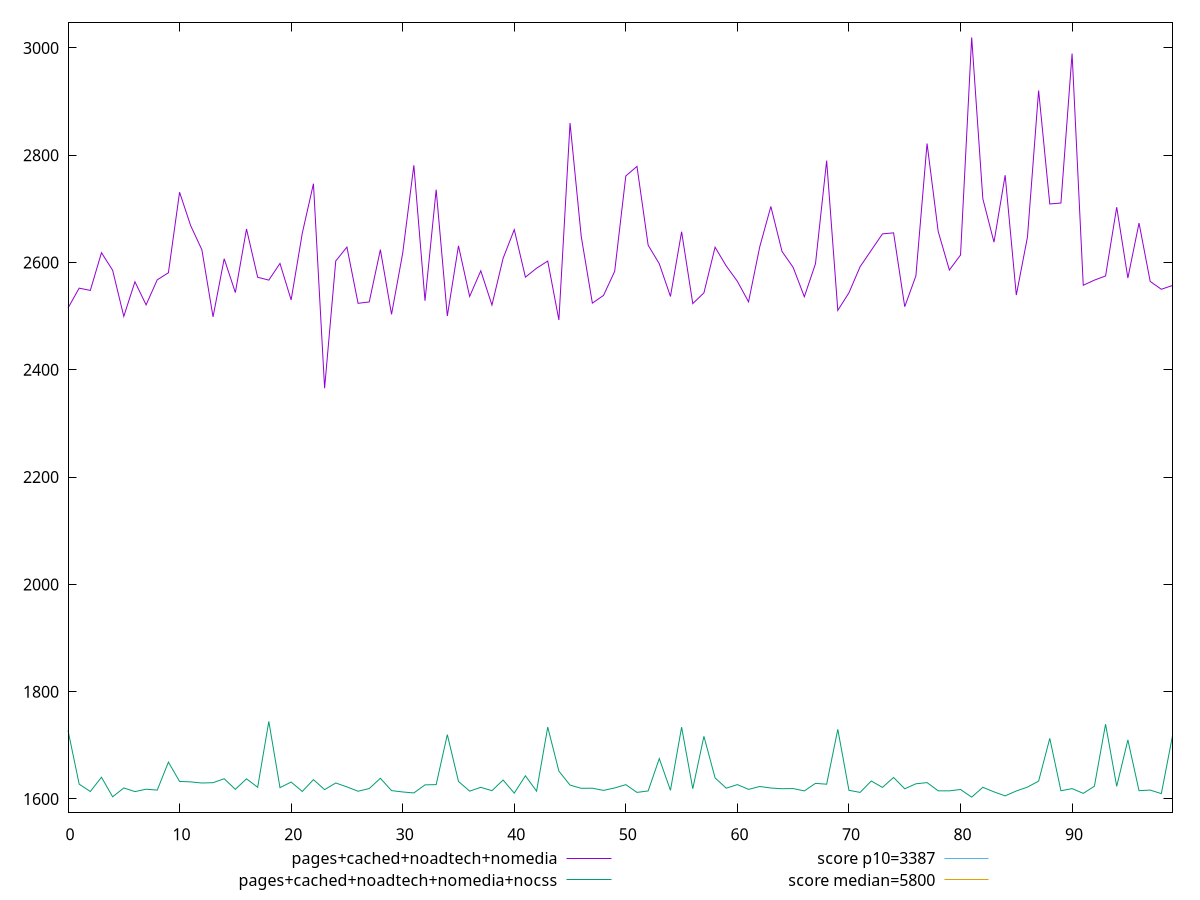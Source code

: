 reset

$pagesCachedNoadtechNomedia <<EOF
0 2515.0180929243584
1 2552.2165431055964
2 2547.9297843373547
3 2618.243412060967
4 2585.5803764969855
5 2499.5483620307155
6 2564.0984157254998
7 2521.054346289019
8 2567.741134110606
9 2580.896471001566
10 2731.0262998413664
11 2668.459760646636
12 2623.7154900533687
13 2498.7111737239948
14 2607.004584053258
15 2543.987927996227
16 2662.474589077491
17 2572.5375639092235
18 2567.179180480644
19 2598.2705324503395
20 2530.242843838119
21 2654.6262363778624
22 2746.857269603205
23 2365.615540404481
24 2602.9113434269466
25 2628.733481499797
26 2523.9393879496088
27 2526.4883595082833
28 2623.9202982990223
29 2503.381175835583
30 2617.4150707265753
31 2781.267724624078
32 2528.7027594418214
33 2735.679651157032
34 2500.264087070246
35 2631.018600976317
36 2536.7082740125343
37 2584.5175997767255
38 2520.711287447717
39 2607.8543114973318
40 2661.2405085144637
41 2572.6815032786867
42 2589.3826109460942
43 2602.704085596429
44 2492.9018397282994
45 2860.0198375178975
46 2648.9986953674515
47 2524.3145755167784
48 2538.6187798785745
49 2583.502355435847
50 2761.36975551955
51 2779.2073766235117
52 2632.3508764288526
53 2597.609391389251
54 2536.7345090896165
55 2657.373150987063
56 2523.3881950351843
57 2543.4082374391264
58 2628.511380608473
59 2593.57321004059
60 2564.897639674571
61 2526.7219998491155
62 2628.9875704156234
63 2704.4664941015294
64 2620.621506880533
65 2590.831909321675
66 2536.1794834879356
67 2597.782758013288
68 2789.8400334783655
69 2510.720393229518
70 2543.645612028307
71 2592.208599447939
72 2622.8135046867446
73 2653.3325604271445
74 2655.300799049487
75 2517.6014375793166
76 2575.1223741580166
77 2821.8272519875736
78 2657.7155262194583
79 2585.970172635434
80 2613.948052355634
81 3019.4537853014813
82 2718.7687367386106
83 2637.9175803480125
84 2762.7276621114697
85 2539.2472180242708
86 2647.4893412399347
87 2920.6062282708162
88 2709.100607657142
89 2710.8559433673167
90 2989.4771346703346
91 2557.595660734077
92 2567.1491033931597
93 2574.922938235474
94 2703.0992062730875
95 2571.0462942423064
96 2673.591460090098
97 2564.745724047797
98 2550.1029883130914
99 2557.2457421299555
EOF

$pagesCachedNoadtechNomediaNocss <<EOF
0 1727.762
1 1627.6495
2 1613.8505
3 1640.48545
4 1604.0395000000003
5 1620.459
6 1613.7400000000002
7 1618.1643
8 1616.5369999999998
9 1668.5985
10 1632.67
11 1631.8165000000001
12 1629.7089999999998
13 1630.344
14 1637.6785
15 1617.9465000000002
16 1637.5415
17 1621.79475
18 1744.5710000000004
19 1621.076
20 1631.5245
21 1614.0150499999995
22 1636.0475000000001
23 1617.3979999999997
24 1629.7559999999999
25 1622.4804499999998
26 1614.366
27 1619.4209999999996
28 1638.534
29 1615.5456499999996
30 1613.0325
31 1611.232
32 1626.2910000000002
33 1626.71435
34 1719.958
35 1632.687
36 1614.5675
37 1621.67765
38 1615.4035
39 1635.306
40 1610.8545
41 1643.1950000000002
42 1614.5549499999997
43 1733.9934999999998
44 1651.879
45 1625.8235
46 1619.8378
47 1620.0279999999998
48 1615.9835
49 1620.5089999999998
50 1626.6631499999999
51 1612.2399999999998
52 1614.9205000000002
53 1675.2419999999997
54 1616.0448000000001
55 1733.8577224586375
56 1619.0504999999998
57 1716.7795
58 1639.2709999999997
59 1620.0715
60 1626.7454000000002
61 1617.8169999999998
62 1623.2374999999997
63 1620.3745000000001
64 1619.0937
65 1619.3625
66 1614.997
67 1629.0770499999999
68 1627.4940000000001
69 1729.747
70 1616.1155000000003
71 1612.2194999999997
72 1633.48385
73 1621.5430000000001
74 1640.0640000000003
75 1618.984
76 1628.2681
77 1630.4609999999998
78 1615.196
79 1615.087
80 1617.6308
81 1603.369
82 1621.7195000000002
83 1613.21395
84 1605.75
85 1614.8865
86 1622.0885000000003
87 1633.28465
88 1712.9769999999999
89 1615.2749999999999
90 1619.2813999999998
91 1610.4325
92 1623.7259999999999
93 1739.3715
94 1623.5295999999998
95 1710.0699999999997
96 1615.4629999999997
97 1616.5349999999999
98 1609.9473
99 1717.6265
EOF

set key outside below
set xrange [0:99]
set yrange [1575.0473042939702:3047.7754810075107]
set trange [1575.0473042939702:3047.7754810075107]
set terminal svg size 640, 520 enhanced background rgb 'white'
set output "report_00025_2021-02-22T21:38:55.199Z/speed-index/comparison/line/3_vs_4.svg"

plot $pagesCachedNoadtechNomedia title "pages+cached+noadtech+nomedia" with line, \
     $pagesCachedNoadtechNomediaNocss title "pages+cached+noadtech+nomedia+nocss" with line, \
     3387 title "score p10=3387", \
     5800 title "score median=5800"

reset
